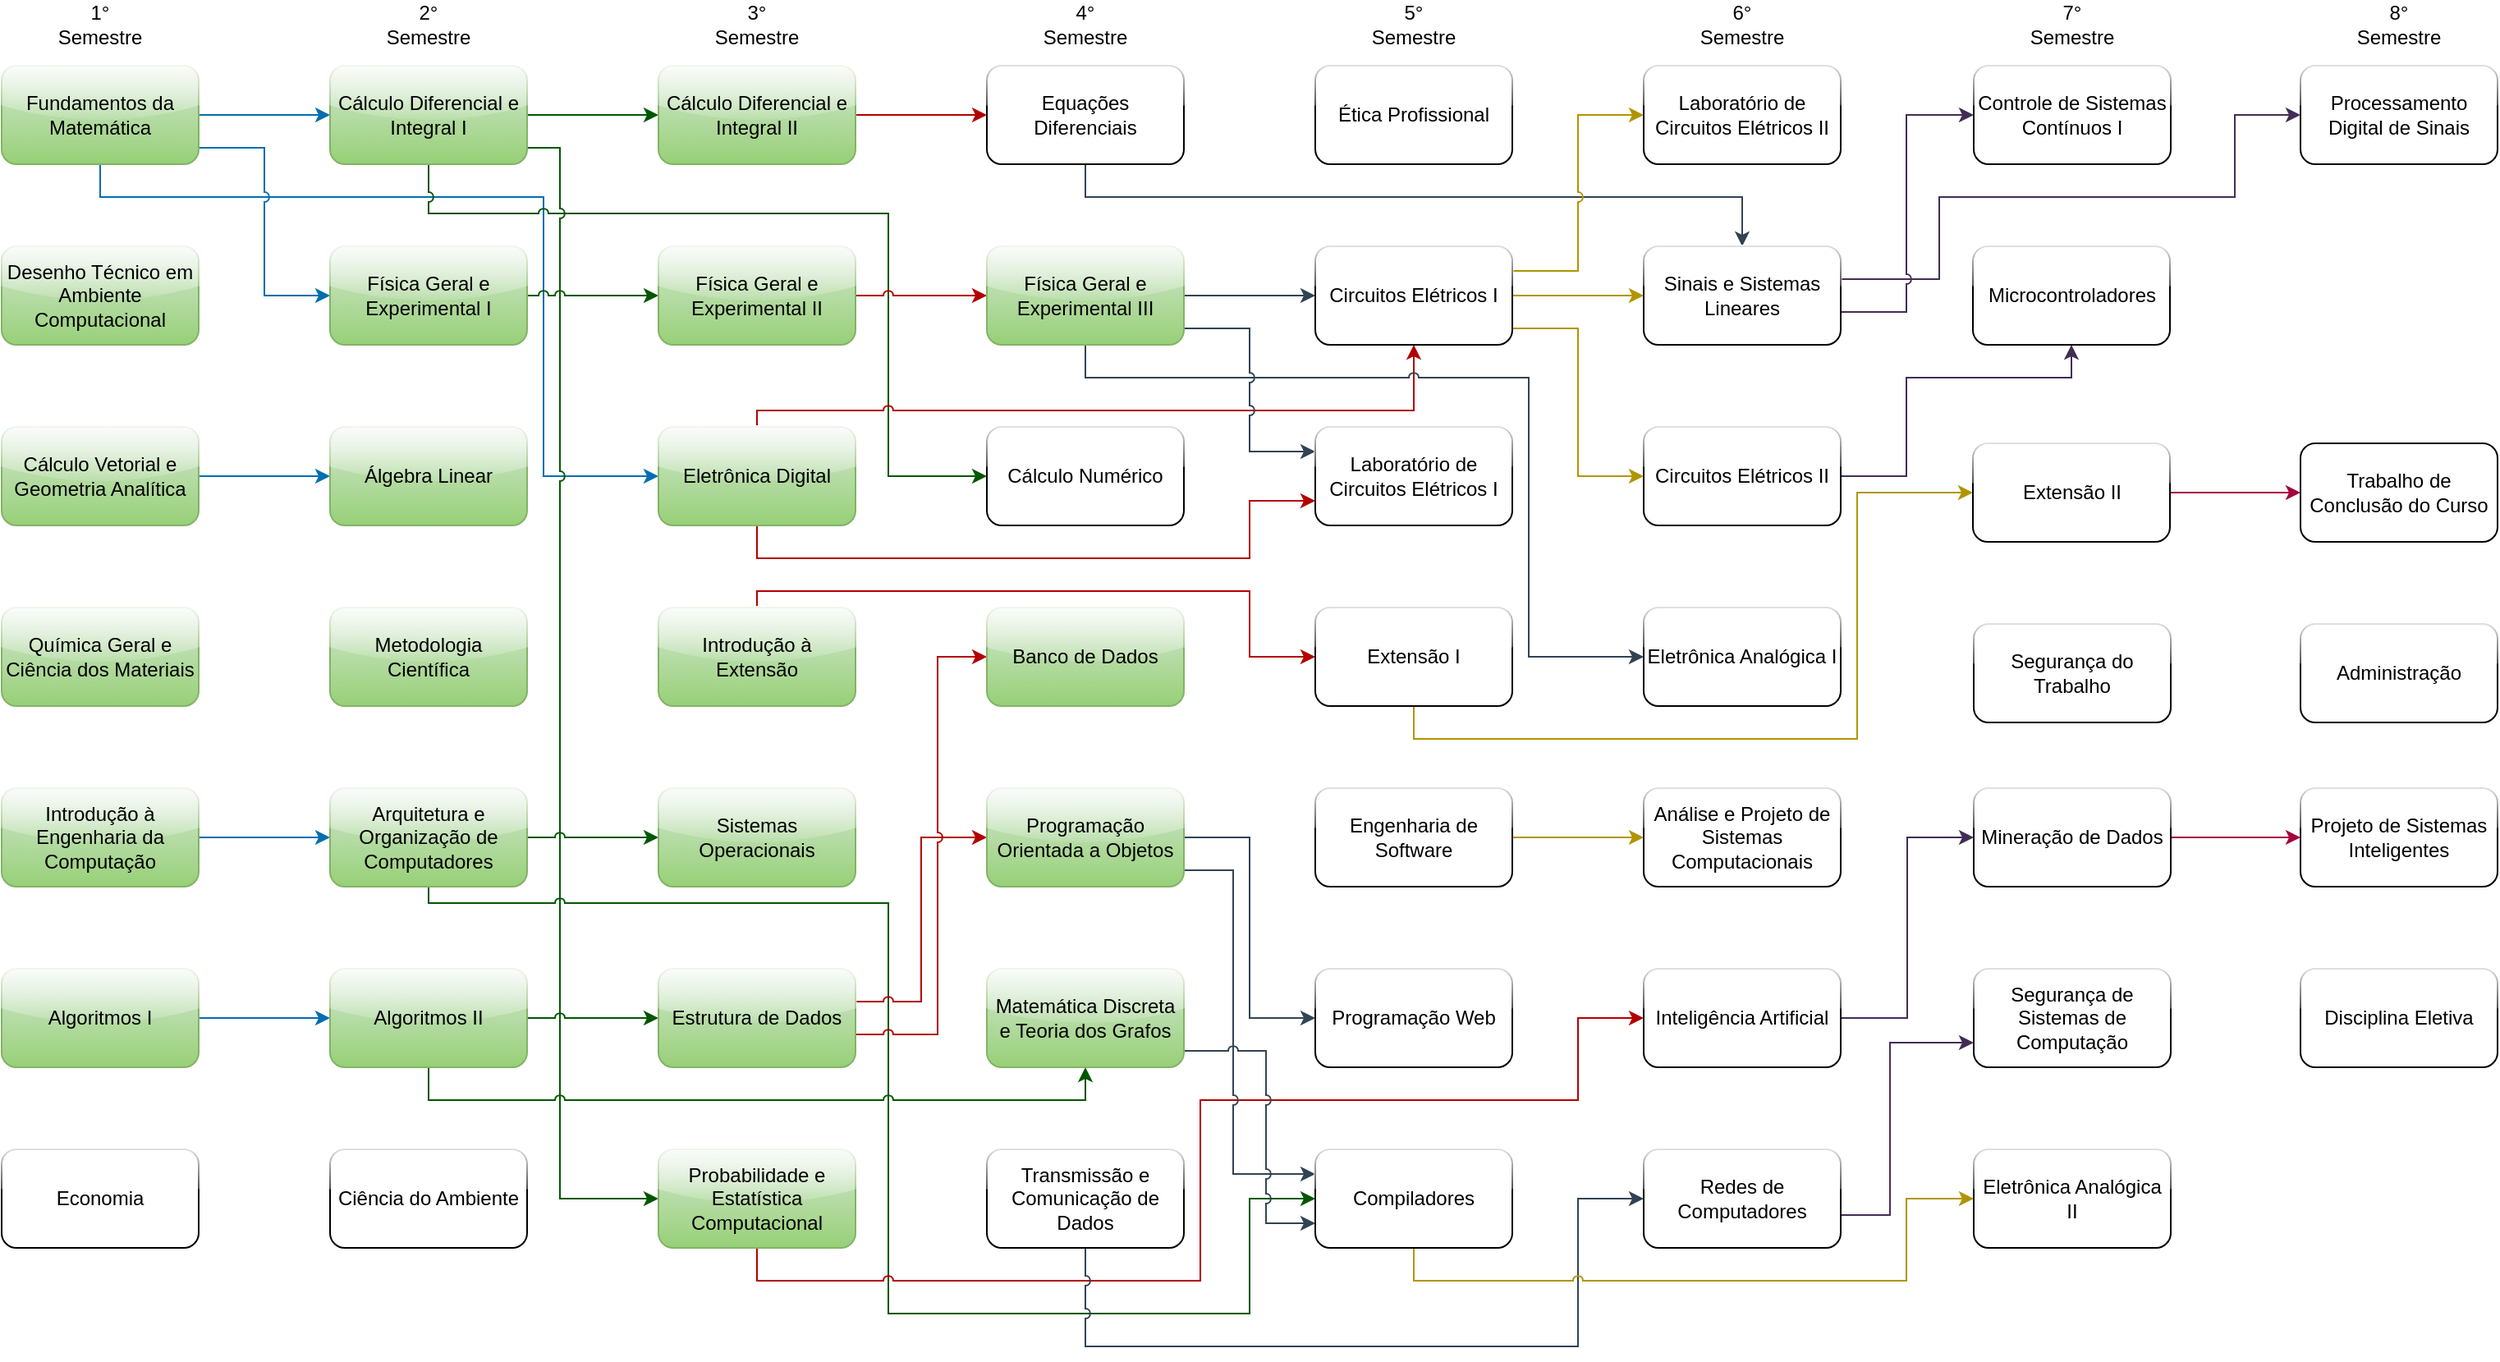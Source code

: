 <mxfile version="28.0.7">
  <diagram name="Página-1" id="1_IcvphOG9MH5CT4vIaf">
    <mxGraphModel dx="701" dy="601" grid="1" gridSize="10" guides="1" tooltips="1" connect="1" arrows="1" fold="1" page="1" pageScale="1" pageWidth="827" pageHeight="1169" math="0" shadow="0">
      <root>
        <mxCell id="0" />
        <mxCell id="1" parent="0" />
        <mxCell id="4kvXDWAPBxVA_NMJ1HBV-61" style="edgeStyle=orthogonalEdgeStyle;rounded=0;orthogonalLoop=1;jettySize=auto;html=1;entryX=0;entryY=0.5;entryDx=0;entryDy=0;fillColor=#1ba1e2;strokeColor=#006EAF;" parent="1" source="4kvXDWAPBxVA_NMJ1HBV-2" target="4kvXDWAPBxVA_NMJ1HBV-9" edge="1">
          <mxGeometry relative="1" as="geometry" />
        </mxCell>
        <mxCell id="4kvXDWAPBxVA_NMJ1HBV-62" style="edgeStyle=orthogonalEdgeStyle;rounded=0;orthogonalLoop=1;jettySize=auto;html=1;entryX=0;entryY=0.5;entryDx=0;entryDy=0;jumpStyle=arc;fillColor=#1ba1e2;strokeColor=#006EAF;" parent="1" source="4kvXDWAPBxVA_NMJ1HBV-2" target="4kvXDWAPBxVA_NMJ1HBV-17" edge="1">
          <mxGeometry relative="1" as="geometry">
            <Array as="points">
              <mxPoint x="100" y="370" />
              <mxPoint x="370" y="370" />
              <mxPoint x="370" y="540" />
            </Array>
          </mxGeometry>
        </mxCell>
        <mxCell id="4kvXDWAPBxVA_NMJ1HBV-63" style="edgeStyle=orthogonalEdgeStyle;rounded=0;orthogonalLoop=1;jettySize=auto;html=1;entryX=0;entryY=0.5;entryDx=0;entryDy=0;jumpStyle=arc;fillColor=#1ba1e2;strokeColor=#006EAF;" parent="1" source="4kvXDWAPBxVA_NMJ1HBV-2" target="4kvXDWAPBxVA_NMJ1HBV-10" edge="1">
          <mxGeometry relative="1" as="geometry">
            <Array as="points">
              <mxPoint x="200" y="340" />
              <mxPoint x="200" y="430" />
            </Array>
          </mxGeometry>
        </mxCell>
        <mxCell id="4kvXDWAPBxVA_NMJ1HBV-64" style="edgeStyle=orthogonalEdgeStyle;rounded=0;orthogonalLoop=1;jettySize=auto;html=1;entryX=0;entryY=0.5;entryDx=0;entryDy=0;fillColor=#1ba1e2;strokeColor=#006EAF;" parent="1" source="4kvXDWAPBxVA_NMJ1HBV-4" target="4kvXDWAPBxVA_NMJ1HBV-11" edge="1">
          <mxGeometry relative="1" as="geometry" />
        </mxCell>
        <mxCell id="4kvXDWAPBxVA_NMJ1HBV-65" style="edgeStyle=orthogonalEdgeStyle;rounded=0;orthogonalLoop=1;jettySize=auto;html=1;entryX=0;entryY=0.5;entryDx=0;entryDy=0;fillColor=#1ba1e2;strokeColor=#006EAF;" parent="1" source="4kvXDWAPBxVA_NMJ1HBV-6" target="4kvXDWAPBxVA_NMJ1HBV-13" edge="1">
          <mxGeometry relative="1" as="geometry" />
        </mxCell>
        <mxCell id="4kvXDWAPBxVA_NMJ1HBV-66" style="edgeStyle=orthogonalEdgeStyle;rounded=0;orthogonalLoop=1;jettySize=auto;html=1;entryX=0;entryY=0.5;entryDx=0;entryDy=0;fillColor=#1ba1e2;strokeColor=#006EAF;" parent="1" source="4kvXDWAPBxVA_NMJ1HBV-7" target="4kvXDWAPBxVA_NMJ1HBV-14" edge="1">
          <mxGeometry relative="1" as="geometry" />
        </mxCell>
        <mxCell id="4kvXDWAPBxVA_NMJ1HBV-67" style="edgeStyle=orthogonalEdgeStyle;rounded=0;orthogonalLoop=1;jettySize=auto;html=1;entryX=0;entryY=0.5;entryDx=0;entryDy=0;fillColor=#008a00;strokeColor=#005700;" parent="1" source="4kvXDWAPBxVA_NMJ1HBV-9" target="4kvXDWAPBxVA_NMJ1HBV-22" edge="1">
          <mxGeometry relative="1" as="geometry" />
        </mxCell>
        <mxCell id="4kvXDWAPBxVA_NMJ1HBV-68" style="edgeStyle=orthogonalEdgeStyle;rounded=0;orthogonalLoop=1;jettySize=auto;html=1;entryX=0;entryY=0.5;entryDx=0;entryDy=0;fillColor=#008a00;strokeColor=#005700;jumpStyle=arc;" parent="1" source="4kvXDWAPBxVA_NMJ1HBV-9" target="4kvXDWAPBxVA_NMJ1HBV-25" edge="1">
          <mxGeometry relative="1" as="geometry">
            <Array as="points">
              <mxPoint x="300" y="380" />
              <mxPoint x="580" y="380" />
              <mxPoint x="580" y="540" />
            </Array>
          </mxGeometry>
        </mxCell>
        <mxCell id="4kvXDWAPBxVA_NMJ1HBV-69" style="edgeStyle=orthogonalEdgeStyle;rounded=0;orthogonalLoop=1;jettySize=auto;html=1;entryX=0;entryY=0.5;entryDx=0;entryDy=0;fillColor=#008a00;strokeColor=#005700;jumpStyle=arc;" parent="1" source="4kvXDWAPBxVA_NMJ1HBV-9" target="4kvXDWAPBxVA_NMJ1HBV-21" edge="1">
          <mxGeometry relative="1" as="geometry">
            <Array as="points">
              <mxPoint x="380" y="340" />
              <mxPoint x="380" y="980" />
            </Array>
          </mxGeometry>
        </mxCell>
        <mxCell id="4kvXDWAPBxVA_NMJ1HBV-9" value="&lt;div&gt;Cálculo Diferencial e Integral I&lt;/div&gt;" style="rounded=1;whiteSpace=wrap;html=1;glass=1;fillColor=#d5e8d4;strokeColor=#82b366;gradientColor=#97d077;" parent="1" vertex="1">
          <mxGeometry x="240" y="290" width="120" height="60" as="geometry" />
        </mxCell>
        <mxCell id="4kvXDWAPBxVA_NMJ1HBV-70" style="edgeStyle=orthogonalEdgeStyle;rounded=0;orthogonalLoop=1;jettySize=auto;html=1;entryX=0;entryY=0.5;entryDx=0;entryDy=0;fillColor=#008a00;strokeColor=#005700;jumpStyle=arc;" parent="1" source="4kvXDWAPBxVA_NMJ1HBV-10" target="4kvXDWAPBxVA_NMJ1HBV-16" edge="1">
          <mxGeometry relative="1" as="geometry" />
        </mxCell>
        <mxCell id="4kvXDWAPBxVA_NMJ1HBV-10" value="&lt;div&gt;Física Geral e Experimental I&lt;/div&gt;" style="rounded=1;whiteSpace=wrap;html=1;glass=1;fillColor=#d5e8d4;strokeColor=#82b366;gradientColor=#97d077;" parent="1" vertex="1">
          <mxGeometry x="240" y="400" width="120" height="60" as="geometry" />
        </mxCell>
        <mxCell id="4kvXDWAPBxVA_NMJ1HBV-11" value="Álgebra Linear" style="rounded=1;whiteSpace=wrap;html=1;glass=1;fillColor=#d5e8d4;strokeColor=#82b366;gradientColor=#97d077;" parent="1" vertex="1">
          <mxGeometry x="240" y="510" width="120" height="60" as="geometry" />
        </mxCell>
        <mxCell id="4kvXDWAPBxVA_NMJ1HBV-12" value="Metodologia Científica" style="rounded=1;whiteSpace=wrap;html=1;glass=1;fillColor=#d5e8d4;strokeColor=#82b366;gradientColor=#97d077;" parent="1" vertex="1">
          <mxGeometry x="240" y="620" width="120" height="60" as="geometry" />
        </mxCell>
        <mxCell id="4kvXDWAPBxVA_NMJ1HBV-71" style="edgeStyle=orthogonalEdgeStyle;rounded=0;orthogonalLoop=1;jettySize=auto;html=1;entryX=0;entryY=0.5;entryDx=0;entryDy=0;fillColor=#008a00;strokeColor=#005700;jumpStyle=arc;" parent="1" source="4kvXDWAPBxVA_NMJ1HBV-13" target="4kvXDWAPBxVA_NMJ1HBV-19" edge="1">
          <mxGeometry relative="1" as="geometry" />
        </mxCell>
        <mxCell id="4kvXDWAPBxVA_NMJ1HBV-72" style="edgeStyle=orthogonalEdgeStyle;rounded=0;orthogonalLoop=1;jettySize=auto;html=1;entryX=0;entryY=0.5;entryDx=0;entryDy=0;fillColor=#008a00;strokeColor=#005700;jumpStyle=arc;" parent="1" target="4kvXDWAPBxVA_NMJ1HBV-36" edge="1">
          <mxGeometry relative="1" as="geometry">
            <Array as="points">
              <mxPoint x="300" y="800" />
              <mxPoint x="580" y="800" />
              <mxPoint x="580" y="1050" />
              <mxPoint x="800" y="1050" />
              <mxPoint x="800" y="980" />
            </Array>
            <mxPoint x="300.0" y="780" as="sourcePoint" />
            <mxPoint x="840" y="970" as="targetPoint" />
          </mxGeometry>
        </mxCell>
        <mxCell id="4kvXDWAPBxVA_NMJ1HBV-13" value="Arquitetura e Organização de Computadores" style="rounded=1;whiteSpace=wrap;html=1;glass=1;fillColor=#d5e8d4;strokeColor=#82b366;gradientColor=#97d077;" parent="1" vertex="1">
          <mxGeometry x="240" y="730" width="120" height="60" as="geometry" />
        </mxCell>
        <mxCell id="4kvXDWAPBxVA_NMJ1HBV-73" style="edgeStyle=orthogonalEdgeStyle;rounded=0;orthogonalLoop=1;jettySize=auto;html=1;fillColor=#008a00;strokeColor=#005700;jumpStyle=arc;" parent="1" source="4kvXDWAPBxVA_NMJ1HBV-14" target="4kvXDWAPBxVA_NMJ1HBV-20" edge="1">
          <mxGeometry relative="1" as="geometry" />
        </mxCell>
        <mxCell id="XGP6w65IYmNDbE1TMmtb-1" style="edgeStyle=orthogonalEdgeStyle;rounded=0;orthogonalLoop=1;jettySize=auto;html=1;entryX=0.5;entryY=1;entryDx=0;entryDy=0;fillColor=#008a00;strokeColor=#005700;jumpStyle=arc;" edge="1" parent="1" source="4kvXDWAPBxVA_NMJ1HBV-14" target="4kvXDWAPBxVA_NMJ1HBV-28">
          <mxGeometry relative="1" as="geometry">
            <Array as="points">
              <mxPoint x="300" y="920" />
              <mxPoint x="700" y="920" />
            </Array>
          </mxGeometry>
        </mxCell>
        <mxCell id="4kvXDWAPBxVA_NMJ1HBV-14" value="&lt;div&gt;Algoritmos II&lt;/div&gt;" style="rounded=1;whiteSpace=wrap;html=1;glass=1;fillColor=#d5e8d4;strokeColor=#82b366;gradientColor=#97d077;" parent="1" vertex="1">
          <mxGeometry x="240" y="840" width="120" height="60" as="geometry" />
        </mxCell>
        <mxCell id="4kvXDWAPBxVA_NMJ1HBV-15" value="Ciência do Ambiente" style="rounded=1;whiteSpace=wrap;html=1;glass=1;" parent="1" vertex="1">
          <mxGeometry x="240" y="950" width="120" height="60" as="geometry" />
        </mxCell>
        <mxCell id="4kvXDWAPBxVA_NMJ1HBV-75" style="edgeStyle=orthogonalEdgeStyle;rounded=0;orthogonalLoop=1;jettySize=auto;html=1;entryX=0;entryY=0.5;entryDx=0;entryDy=0;fillColor=#e51400;strokeColor=#B20000;jumpStyle=arc;" parent="1" source="4kvXDWAPBxVA_NMJ1HBV-16" target="4kvXDWAPBxVA_NMJ1HBV-24" edge="1">
          <mxGeometry relative="1" as="geometry" />
        </mxCell>
        <mxCell id="4kvXDWAPBxVA_NMJ1HBV-16" value="&lt;div&gt;Física Geral e Experimental II&lt;/div&gt;" style="rounded=1;whiteSpace=wrap;html=1;glass=1;fillColor=#d5e8d4;strokeColor=#82b366;gradientColor=#97d077;" parent="1" vertex="1">
          <mxGeometry x="440" y="400" width="120" height="60" as="geometry" />
        </mxCell>
        <mxCell id="4kvXDWAPBxVA_NMJ1HBV-76" style="edgeStyle=orthogonalEdgeStyle;rounded=0;orthogonalLoop=1;jettySize=auto;html=1;entryX=0.5;entryY=1;entryDx=0;entryDy=0;fillColor=#e51400;strokeColor=#B20000;jumpStyle=arc;" parent="1" source="4kvXDWAPBxVA_NMJ1HBV-17" target="4kvXDWAPBxVA_NMJ1HBV-31" edge="1">
          <mxGeometry relative="1" as="geometry">
            <Array as="points">
              <mxPoint x="500" y="500" />
              <mxPoint x="900" y="500" />
            </Array>
          </mxGeometry>
        </mxCell>
        <mxCell id="4kvXDWAPBxVA_NMJ1HBV-77" style="edgeStyle=orthogonalEdgeStyle;rounded=0;orthogonalLoop=1;jettySize=auto;html=1;entryX=0;entryY=0.75;entryDx=0;entryDy=0;fillColor=#e51400;strokeColor=#B20000;jumpStyle=arc;" parent="1" source="4kvXDWAPBxVA_NMJ1HBV-17" target="4kvXDWAPBxVA_NMJ1HBV-32" edge="1">
          <mxGeometry relative="1" as="geometry">
            <Array as="points">
              <mxPoint x="500" y="590" />
              <mxPoint x="800" y="590" />
              <mxPoint x="800" y="555" />
            </Array>
          </mxGeometry>
        </mxCell>
        <mxCell id="4kvXDWAPBxVA_NMJ1HBV-17" value="Eletrônica Digital" style="rounded=1;whiteSpace=wrap;html=1;glass=1;fillColor=#d5e8d4;strokeColor=#82b366;gradientColor=#97d077;" parent="1" vertex="1">
          <mxGeometry x="440" y="510" width="120" height="60" as="geometry" />
        </mxCell>
        <mxCell id="4kvXDWAPBxVA_NMJ1HBV-78" style="edgeStyle=orthogonalEdgeStyle;rounded=0;orthogonalLoop=1;jettySize=auto;html=1;entryX=0;entryY=0.5;entryDx=0;entryDy=0;fillColor=#e51400;strokeColor=#B20000;jumpStyle=arc;" parent="1" source="4kvXDWAPBxVA_NMJ1HBV-18" target="4kvXDWAPBxVA_NMJ1HBV-33" edge="1">
          <mxGeometry relative="1" as="geometry">
            <Array as="points">
              <mxPoint x="500" y="610" />
              <mxPoint x="800" y="610" />
              <mxPoint x="800" y="650" />
            </Array>
          </mxGeometry>
        </mxCell>
        <mxCell id="4kvXDWAPBxVA_NMJ1HBV-18" value="Introdução à Extensão" style="rounded=1;whiteSpace=wrap;html=1;glass=1;fillColor=#d5e8d4;strokeColor=#82b366;gradientColor=#97d077;" parent="1" vertex="1">
          <mxGeometry x="440" y="620" width="120" height="60" as="geometry" />
        </mxCell>
        <mxCell id="4kvXDWAPBxVA_NMJ1HBV-19" value="Sistemas Operacionais" style="rounded=1;whiteSpace=wrap;html=1;glass=1;fillColor=#d5e8d4;strokeColor=#82b366;gradientColor=#97d077;" parent="1" vertex="1">
          <mxGeometry x="440" y="730" width="120" height="60" as="geometry" />
        </mxCell>
        <mxCell id="4kvXDWAPBxVA_NMJ1HBV-79" style="edgeStyle=orthogonalEdgeStyle;rounded=0;orthogonalLoop=1;jettySize=auto;html=1;entryX=0;entryY=0.5;entryDx=0;entryDy=0;fillColor=#e51400;strokeColor=#B20000;jumpStyle=arc;" parent="1" source="4kvXDWAPBxVA_NMJ1HBV-20" target="4kvXDWAPBxVA_NMJ1HBV-27" edge="1">
          <mxGeometry relative="1" as="geometry">
            <Array as="points">
              <mxPoint x="600" y="860" />
              <mxPoint x="600" y="760" />
            </Array>
          </mxGeometry>
        </mxCell>
        <mxCell id="4kvXDWAPBxVA_NMJ1HBV-80" style="edgeStyle=orthogonalEdgeStyle;rounded=0;orthogonalLoop=1;jettySize=auto;html=1;entryX=0;entryY=0.5;entryDx=0;entryDy=0;jumpStyle=arc;fillColor=#e51400;strokeColor=#B20000;" parent="1" source="4kvXDWAPBxVA_NMJ1HBV-20" target="4kvXDWAPBxVA_NMJ1HBV-26" edge="1">
          <mxGeometry relative="1" as="geometry">
            <Array as="points">
              <mxPoint x="610" y="880" />
              <mxPoint x="610" y="650" />
            </Array>
          </mxGeometry>
        </mxCell>
        <mxCell id="4kvXDWAPBxVA_NMJ1HBV-20" value="Estrutura de Dados" style="rounded=1;whiteSpace=wrap;html=1;glass=1;fillColor=#d5e8d4;strokeColor=#82b366;gradientColor=#97d077;" parent="1" vertex="1">
          <mxGeometry x="440" y="840" width="120" height="60" as="geometry" />
        </mxCell>
        <mxCell id="4kvXDWAPBxVA_NMJ1HBV-81" style="edgeStyle=orthogonalEdgeStyle;rounded=0;orthogonalLoop=1;jettySize=auto;html=1;entryX=0;entryY=0.5;entryDx=0;entryDy=0;jumpStyle=arc;fillColor=#e51400;strokeColor=#B20000;" parent="1" source="4kvXDWAPBxVA_NMJ1HBV-21" target="4kvXDWAPBxVA_NMJ1HBV-42" edge="1">
          <mxGeometry relative="1" as="geometry">
            <Array as="points">
              <mxPoint x="500" y="1030" />
              <mxPoint x="770" y="1030" />
              <mxPoint x="770" y="920" />
              <mxPoint x="1000" y="920" />
              <mxPoint x="1000" y="870" />
            </Array>
          </mxGeometry>
        </mxCell>
        <mxCell id="4kvXDWAPBxVA_NMJ1HBV-21" value="Probabilidade e Estatística Computacional" style="rounded=1;whiteSpace=wrap;html=1;glass=1;fillColor=#d5e8d4;strokeColor=#82b366;gradientColor=#97d077;" parent="1" vertex="1">
          <mxGeometry x="440" y="950" width="120" height="60" as="geometry" />
        </mxCell>
        <mxCell id="4kvXDWAPBxVA_NMJ1HBV-74" style="edgeStyle=orthogonalEdgeStyle;rounded=0;orthogonalLoop=1;jettySize=auto;html=1;entryX=0;entryY=0.5;entryDx=0;entryDy=0;fillColor=#e51400;strokeColor=#B20000;" parent="1" source="4kvXDWAPBxVA_NMJ1HBV-22" target="4kvXDWAPBxVA_NMJ1HBV-23" edge="1">
          <mxGeometry relative="1" as="geometry" />
        </mxCell>
        <mxCell id="4kvXDWAPBxVA_NMJ1HBV-22" value="&lt;div&gt;Cálculo Diferencial e Integral II&lt;/div&gt;" style="rounded=1;whiteSpace=wrap;html=1;glass=1;fillColor=#d5e8d4;strokeColor=#82b366;gradientColor=#97d077;" parent="1" vertex="1">
          <mxGeometry x="440" y="290" width="120" height="60" as="geometry" />
        </mxCell>
        <mxCell id="4kvXDWAPBxVA_NMJ1HBV-92" style="edgeStyle=orthogonalEdgeStyle;rounded=0;orthogonalLoop=1;jettySize=auto;html=1;entryX=0.5;entryY=0;entryDx=0;entryDy=0;fillColor=#647687;strokeColor=#314354;jumpStyle=arc;" parent="1" source="4kvXDWAPBxVA_NMJ1HBV-23" target="4kvXDWAPBxVA_NMJ1HBV-38" edge="1">
          <mxGeometry relative="1" as="geometry">
            <Array as="points">
              <mxPoint x="700" y="370" />
              <mxPoint x="1100" y="370" />
            </Array>
          </mxGeometry>
        </mxCell>
        <mxCell id="4kvXDWAPBxVA_NMJ1HBV-23" value="Equações Diferenciais" style="rounded=1;whiteSpace=wrap;html=1;glass=1;" parent="1" vertex="1">
          <mxGeometry x="640" y="290" width="120" height="60" as="geometry" />
        </mxCell>
        <mxCell id="4kvXDWAPBxVA_NMJ1HBV-83" style="edgeStyle=orthogonalEdgeStyle;rounded=0;orthogonalLoop=1;jettySize=auto;html=1;entryX=0;entryY=0.5;entryDx=0;entryDy=0;fillColor=#647687;strokeColor=#314354;jumpStyle=arc;" parent="1" source="4kvXDWAPBxVA_NMJ1HBV-24" target="4kvXDWAPBxVA_NMJ1HBV-31" edge="1">
          <mxGeometry relative="1" as="geometry" />
        </mxCell>
        <mxCell id="4kvXDWAPBxVA_NMJ1HBV-84" style="edgeStyle=orthogonalEdgeStyle;rounded=0;orthogonalLoop=1;jettySize=auto;html=1;entryX=0;entryY=0.5;entryDx=0;entryDy=0;jumpStyle=arc;fillColor=#647687;strokeColor=#314354;" parent="1" source="4kvXDWAPBxVA_NMJ1HBV-24" target="4kvXDWAPBxVA_NMJ1HBV-40" edge="1">
          <mxGeometry relative="1" as="geometry">
            <Array as="points">
              <mxPoint x="700" y="480" />
              <mxPoint x="970" y="480" />
              <mxPoint x="970" y="650" />
            </Array>
          </mxGeometry>
        </mxCell>
        <mxCell id="4kvXDWAPBxVA_NMJ1HBV-85" style="edgeStyle=orthogonalEdgeStyle;rounded=0;orthogonalLoop=1;jettySize=auto;html=1;entryX=0;entryY=0.25;entryDx=0;entryDy=0;jumpStyle=arc;fillColor=#647687;strokeColor=#314354;" parent="1" source="4kvXDWAPBxVA_NMJ1HBV-24" target="4kvXDWAPBxVA_NMJ1HBV-32" edge="1">
          <mxGeometry relative="1" as="geometry">
            <Array as="points">
              <mxPoint x="800" y="450" />
              <mxPoint x="800" y="525" />
            </Array>
          </mxGeometry>
        </mxCell>
        <mxCell id="4kvXDWAPBxVA_NMJ1HBV-24" value="&lt;div&gt;Física Geral e Experimental III&lt;/div&gt;" style="rounded=1;whiteSpace=wrap;html=1;glass=1;fillColor=#d5e8d4;strokeColor=#82b366;gradientColor=#97d077;" parent="1" vertex="1">
          <mxGeometry x="640" y="400" width="120" height="60" as="geometry" />
        </mxCell>
        <mxCell id="4kvXDWAPBxVA_NMJ1HBV-25" value="Cálculo Numérico" style="rounded=1;whiteSpace=wrap;html=1;glass=1;" parent="1" vertex="1">
          <mxGeometry x="640" y="510" width="120" height="60" as="geometry" />
        </mxCell>
        <mxCell id="4kvXDWAPBxVA_NMJ1HBV-26" value="Banco de Dados" style="rounded=1;whiteSpace=wrap;html=1;glass=1;fillColor=#d5e8d4;strokeColor=#82b366;gradientColor=#97d077;" parent="1" vertex="1">
          <mxGeometry x="640" y="620" width="120" height="60" as="geometry" />
        </mxCell>
        <mxCell id="4kvXDWAPBxVA_NMJ1HBV-86" style="edgeStyle=orthogonalEdgeStyle;rounded=0;orthogonalLoop=1;jettySize=auto;html=1;entryX=0;entryY=0.5;entryDx=0;entryDy=0;fillColor=#647687;strokeColor=#314354;jumpStyle=arc;" parent="1" source="4kvXDWAPBxVA_NMJ1HBV-27" target="4kvXDWAPBxVA_NMJ1HBV-35" edge="1">
          <mxGeometry relative="1" as="geometry" />
        </mxCell>
        <mxCell id="4kvXDWAPBxVA_NMJ1HBV-87" style="edgeStyle=orthogonalEdgeStyle;rounded=0;orthogonalLoop=1;jettySize=auto;html=1;entryX=0;entryY=0.25;entryDx=0;entryDy=0;jumpStyle=arc;fillColor=#647687;strokeColor=#314354;" parent="1" source="4kvXDWAPBxVA_NMJ1HBV-27" target="4kvXDWAPBxVA_NMJ1HBV-36" edge="1">
          <mxGeometry relative="1" as="geometry">
            <Array as="points">
              <mxPoint x="790" y="780" />
              <mxPoint x="790" y="965" />
            </Array>
          </mxGeometry>
        </mxCell>
        <mxCell id="4kvXDWAPBxVA_NMJ1HBV-27" value="Programação Orientada a Objetos" style="rounded=1;whiteSpace=wrap;html=1;glass=1;fillColor=#d5e8d4;strokeColor=#82b366;gradientColor=#97d077;" parent="1" vertex="1">
          <mxGeometry x="640" y="730" width="120" height="60" as="geometry" />
        </mxCell>
        <mxCell id="4kvXDWAPBxVA_NMJ1HBV-88" style="edgeStyle=orthogonalEdgeStyle;rounded=0;orthogonalLoop=1;jettySize=auto;html=1;entryX=0;entryY=0.75;entryDx=0;entryDy=0;jumpStyle=arc;fillColor=#647687;strokeColor=#314354;" parent="1" source="4kvXDWAPBxVA_NMJ1HBV-28" target="4kvXDWAPBxVA_NMJ1HBV-36" edge="1">
          <mxGeometry relative="1" as="geometry">
            <Array as="points">
              <mxPoint x="810" y="890" />
              <mxPoint x="810" y="995" />
            </Array>
          </mxGeometry>
        </mxCell>
        <mxCell id="4kvXDWAPBxVA_NMJ1HBV-28" value="Matemática Discreta e Teoria dos Grafos" style="rounded=1;whiteSpace=wrap;html=1;glass=1;fillColor=#d5e8d4;strokeColor=#82b366;gradientColor=#97d077;" parent="1" vertex="1">
          <mxGeometry x="640" y="840" width="120" height="60" as="geometry" />
        </mxCell>
        <mxCell id="XGP6w65IYmNDbE1TMmtb-2" style="edgeStyle=orthogonalEdgeStyle;rounded=0;orthogonalLoop=1;jettySize=auto;html=1;entryX=0;entryY=0.5;entryDx=0;entryDy=0;jumpStyle=arc;fillColor=#647687;strokeColor=#314354;" edge="1" parent="1" source="4kvXDWAPBxVA_NMJ1HBV-29" target="4kvXDWAPBxVA_NMJ1HBV-43">
          <mxGeometry relative="1" as="geometry">
            <Array as="points">
              <mxPoint x="700" y="1070" />
              <mxPoint x="1000" y="1070" />
              <mxPoint x="1000" y="980" />
            </Array>
          </mxGeometry>
        </mxCell>
        <mxCell id="4kvXDWAPBxVA_NMJ1HBV-29" value="Transmissão e Comunicação de Dados" style="rounded=1;whiteSpace=wrap;html=1;glass=1;" parent="1" vertex="1">
          <mxGeometry x="640" y="950" width="120" height="60" as="geometry" />
        </mxCell>
        <mxCell id="4kvXDWAPBxVA_NMJ1HBV-30" value="Ética Profissional" style="rounded=1;whiteSpace=wrap;html=1;glass=1;" parent="1" vertex="1">
          <mxGeometry x="840" y="290" width="120" height="60" as="geometry" />
        </mxCell>
        <mxCell id="4kvXDWAPBxVA_NMJ1HBV-89" style="edgeStyle=orthogonalEdgeStyle;rounded=0;orthogonalLoop=1;jettySize=auto;html=1;fillColor=#e3c800;strokeColor=#B09500;jumpStyle=arc;entryX=0;entryY=0.5;entryDx=0;entryDy=0;" parent="1" source="4kvXDWAPBxVA_NMJ1HBV-31" target="4kvXDWAPBxVA_NMJ1HBV-38" edge="1">
          <mxGeometry relative="1" as="geometry">
            <Array as="points">
              <mxPoint x="1030" y="430" />
              <mxPoint x="1030" y="430" />
            </Array>
            <mxPoint x="1030" y="370" as="targetPoint" />
          </mxGeometry>
        </mxCell>
        <mxCell id="4kvXDWAPBxVA_NMJ1HBV-93" style="edgeStyle=orthogonalEdgeStyle;rounded=0;orthogonalLoop=1;jettySize=auto;html=1;entryX=0;entryY=0.5;entryDx=0;entryDy=0;fillColor=#e3c800;strokeColor=#B09500;jumpStyle=arc;exitX=1;exitY=0.25;exitDx=0;exitDy=0;" parent="1" source="4kvXDWAPBxVA_NMJ1HBV-31" target="4kvXDWAPBxVA_NMJ1HBV-37" edge="1">
          <mxGeometry relative="1" as="geometry">
            <Array as="points">
              <mxPoint x="1000" y="415" />
              <mxPoint x="1000" y="320" />
            </Array>
          </mxGeometry>
        </mxCell>
        <mxCell id="4kvXDWAPBxVA_NMJ1HBV-94" style="edgeStyle=orthogonalEdgeStyle;rounded=0;orthogonalLoop=1;jettySize=auto;html=1;entryX=0;entryY=0.5;entryDx=0;entryDy=0;fillColor=#e3c800;strokeColor=#B09500;jumpStyle=arc;" parent="1" source="4kvXDWAPBxVA_NMJ1HBV-31" target="4kvXDWAPBxVA_NMJ1HBV-39" edge="1">
          <mxGeometry relative="1" as="geometry">
            <Array as="points">
              <mxPoint x="1000" y="450" />
              <mxPoint x="1000" y="540" />
            </Array>
          </mxGeometry>
        </mxCell>
        <mxCell id="4kvXDWAPBxVA_NMJ1HBV-31" value="Circuitos Elétricos I" style="rounded=1;whiteSpace=wrap;html=1;glass=1;" parent="1" vertex="1">
          <mxGeometry x="840" y="400" width="120" height="60" as="geometry" />
        </mxCell>
        <mxCell id="4kvXDWAPBxVA_NMJ1HBV-32" value="Laboratório de Circuitos Elétricos I" style="rounded=1;whiteSpace=wrap;html=1;glass=1;" parent="1" vertex="1">
          <mxGeometry x="840" y="510" width="120" height="60" as="geometry" />
        </mxCell>
        <mxCell id="4kvXDWAPBxVA_NMJ1HBV-95" style="edgeStyle=orthogonalEdgeStyle;rounded=0;orthogonalLoop=1;jettySize=auto;html=1;entryX=0;entryY=0.5;entryDx=0;entryDy=0;fillColor=#e3c800;strokeColor=#B09500;jumpStyle=arc;" parent="1" source="4kvXDWAPBxVA_NMJ1HBV-33" target="4kvXDWAPBxVA_NMJ1HBV-46" edge="1">
          <mxGeometry relative="1" as="geometry">
            <Array as="points">
              <mxPoint x="900" y="700" />
              <mxPoint x="1170" y="700" />
              <mxPoint x="1170" y="550" />
            </Array>
          </mxGeometry>
        </mxCell>
        <mxCell id="4kvXDWAPBxVA_NMJ1HBV-33" value="Extensão I" style="rounded=1;whiteSpace=wrap;html=1;glass=1;" parent="1" vertex="1">
          <mxGeometry x="840" y="620" width="120" height="60" as="geometry" />
        </mxCell>
        <mxCell id="4kvXDWAPBxVA_NMJ1HBV-105" style="edgeStyle=orthogonalEdgeStyle;rounded=0;orthogonalLoop=1;jettySize=auto;html=1;entryX=0;entryY=0.5;entryDx=0;entryDy=0;fillColor=#e3c800;strokeColor=#B09500;jumpStyle=arc;" parent="1" source="4kvXDWAPBxVA_NMJ1HBV-34" target="4kvXDWAPBxVA_NMJ1HBV-41" edge="1">
          <mxGeometry relative="1" as="geometry" />
        </mxCell>
        <mxCell id="4kvXDWAPBxVA_NMJ1HBV-34" value="Engenharia de Software" style="rounded=1;whiteSpace=wrap;html=1;glass=1;" parent="1" vertex="1">
          <mxGeometry x="840" y="730" width="120" height="60" as="geometry" />
        </mxCell>
        <mxCell id="4kvXDWAPBxVA_NMJ1HBV-35" value="Programação Web" style="rounded=1;whiteSpace=wrap;html=1;glass=1;" parent="1" vertex="1">
          <mxGeometry x="840" y="840" width="120" height="60" as="geometry" />
        </mxCell>
        <mxCell id="4kvXDWAPBxVA_NMJ1HBV-96" style="edgeStyle=orthogonalEdgeStyle;rounded=0;orthogonalLoop=1;jettySize=auto;html=1;entryX=0;entryY=0.5;entryDx=0;entryDy=0;fillColor=#e3c800;strokeColor=#B09500;jumpStyle=arc;" parent="1" source="4kvXDWAPBxVA_NMJ1HBV-36" target="4kvXDWAPBxVA_NMJ1HBV-50" edge="1">
          <mxGeometry relative="1" as="geometry">
            <Array as="points">
              <mxPoint x="900" y="1030" />
              <mxPoint x="1200" y="1030" />
              <mxPoint x="1200" y="980" />
            </Array>
          </mxGeometry>
        </mxCell>
        <mxCell id="4kvXDWAPBxVA_NMJ1HBV-36" value="Compiladores" style="rounded=1;whiteSpace=wrap;html=1;glass=1;" parent="1" vertex="1">
          <mxGeometry x="840" y="950" width="120" height="60" as="geometry" />
        </mxCell>
        <mxCell id="4kvXDWAPBxVA_NMJ1HBV-37" value="Laboratório de Circuitos Elétricos II" style="rounded=1;whiteSpace=wrap;html=1;glass=1;" parent="1" vertex="1">
          <mxGeometry x="1040" y="290" width="120" height="60" as="geometry" />
        </mxCell>
        <mxCell id="4kvXDWAPBxVA_NMJ1HBV-101" style="edgeStyle=orthogonalEdgeStyle;rounded=0;orthogonalLoop=1;jettySize=auto;html=1;entryX=0;entryY=0.5;entryDx=0;entryDy=0;jumpStyle=arc;fillColor=#76608a;strokeColor=#432D57;" parent="1" source="4kvXDWAPBxVA_NMJ1HBV-38" target="4kvXDWAPBxVA_NMJ1HBV-51" edge="1">
          <mxGeometry relative="1" as="geometry">
            <Array as="points">
              <mxPoint x="1220" y="420" />
              <mxPoint x="1220" y="370" />
              <mxPoint x="1400" y="370" />
              <mxPoint x="1400" y="320" />
            </Array>
          </mxGeometry>
        </mxCell>
        <mxCell id="4kvXDWAPBxVA_NMJ1HBV-104" style="edgeStyle=orthogonalEdgeStyle;rounded=0;orthogonalLoop=1;jettySize=auto;html=1;entryX=0;entryY=0.5;entryDx=0;entryDy=0;fillColor=#76608a;strokeColor=#432D57;jumpStyle=arc;" parent="1" source="4kvXDWAPBxVA_NMJ1HBV-38" target="4kvXDWAPBxVA_NMJ1HBV-44" edge="1">
          <mxGeometry relative="1" as="geometry">
            <Array as="points">
              <mxPoint x="1200" y="440" />
              <mxPoint x="1200" y="320" />
            </Array>
          </mxGeometry>
        </mxCell>
        <mxCell id="4kvXDWAPBxVA_NMJ1HBV-38" value="Sinais e Sistemas Lineares" style="rounded=1;whiteSpace=wrap;html=1;glass=1;" parent="1" vertex="1">
          <mxGeometry x="1040" y="400" width="120" height="60" as="geometry" />
        </mxCell>
        <mxCell id="4kvXDWAPBxVA_NMJ1HBV-100" style="edgeStyle=orthogonalEdgeStyle;rounded=0;orthogonalLoop=1;jettySize=auto;html=1;entryX=0.5;entryY=1;entryDx=0;entryDy=0;fillColor=#76608a;strokeColor=#432D57;jumpStyle=arc;" parent="1" source="4kvXDWAPBxVA_NMJ1HBV-39" target="4kvXDWAPBxVA_NMJ1HBV-45" edge="1">
          <mxGeometry relative="1" as="geometry">
            <Array as="points">
              <mxPoint x="1200" y="540" />
              <mxPoint x="1200" y="480" />
              <mxPoint x="1300" y="480" />
            </Array>
          </mxGeometry>
        </mxCell>
        <mxCell id="4kvXDWAPBxVA_NMJ1HBV-39" value="Circuitos Elétricos II" style="rounded=1;whiteSpace=wrap;html=1;glass=1;" parent="1" vertex="1">
          <mxGeometry x="1040" y="510" width="120" height="60" as="geometry" />
        </mxCell>
        <mxCell id="4kvXDWAPBxVA_NMJ1HBV-40" value="Eletrônica Analógica I" style="rounded=1;whiteSpace=wrap;html=1;glass=1;" parent="1" vertex="1">
          <mxGeometry x="1040" y="620" width="120" height="60" as="geometry" />
        </mxCell>
        <mxCell id="4kvXDWAPBxVA_NMJ1HBV-41" value="Análise e Projeto de Sistemas Computacionais" style="rounded=1;whiteSpace=wrap;html=1;glass=1;" parent="1" vertex="1">
          <mxGeometry x="1040" y="730" width="120" height="60" as="geometry" />
        </mxCell>
        <mxCell id="4kvXDWAPBxVA_NMJ1HBV-99" style="edgeStyle=orthogonalEdgeStyle;rounded=0;orthogonalLoop=1;jettySize=auto;html=1;entryX=0;entryY=0.5;entryDx=0;entryDy=0;fillColor=#76608a;strokeColor=#432D57;jumpStyle=arc;" parent="1" source="4kvXDWAPBxVA_NMJ1HBV-42" target="4kvXDWAPBxVA_NMJ1HBV-48" edge="1">
          <mxGeometry relative="1" as="geometry" />
        </mxCell>
        <mxCell id="4kvXDWAPBxVA_NMJ1HBV-42" value="Inteligência Artificial" style="rounded=1;whiteSpace=wrap;html=1;glass=1;" parent="1" vertex="1">
          <mxGeometry x="1040" y="840" width="120" height="60" as="geometry" />
        </mxCell>
        <mxCell id="4kvXDWAPBxVA_NMJ1HBV-97" style="edgeStyle=orthogonalEdgeStyle;rounded=0;orthogonalLoop=1;jettySize=auto;html=1;fillColor=#76608a;strokeColor=#432D57;jumpStyle=arc;entryX=0;entryY=0.75;entryDx=0;entryDy=0;" parent="1" source="4kvXDWAPBxVA_NMJ1HBV-43" target="4kvXDWAPBxVA_NMJ1HBV-49" edge="1">
          <mxGeometry relative="1" as="geometry">
            <mxPoint x="1240" y="900" as="targetPoint" />
            <Array as="points">
              <mxPoint x="1190" y="990" />
              <mxPoint x="1190" y="885" />
            </Array>
          </mxGeometry>
        </mxCell>
        <mxCell id="4kvXDWAPBxVA_NMJ1HBV-43" value="Redes de Computadores" style="rounded=1;whiteSpace=wrap;html=1;glass=1;" parent="1" vertex="1">
          <mxGeometry x="1040" y="950" width="120" height="60" as="geometry" />
        </mxCell>
        <mxCell id="4kvXDWAPBxVA_NMJ1HBV-44" value="Controle de Sistemas Contínuos I" style="rounded=1;whiteSpace=wrap;html=1;glass=1;" parent="1" vertex="1">
          <mxGeometry x="1241" y="290" width="120" height="60" as="geometry" />
        </mxCell>
        <mxCell id="4kvXDWAPBxVA_NMJ1HBV-45" value="Microcontroladores" style="rounded=1;whiteSpace=wrap;html=1;glass=1;" parent="1" vertex="1">
          <mxGeometry x="1240.5" y="400" width="120" height="60" as="geometry" />
        </mxCell>
        <mxCell id="4kvXDWAPBxVA_NMJ1HBV-102" style="edgeStyle=orthogonalEdgeStyle;rounded=0;orthogonalLoop=1;jettySize=auto;html=1;entryX=0;entryY=0.5;entryDx=0;entryDy=0;fillColor=#d80073;strokeColor=#A50040;" parent="1" source="4kvXDWAPBxVA_NMJ1HBV-46" target="4kvXDWAPBxVA_NMJ1HBV-52" edge="1">
          <mxGeometry relative="1" as="geometry" />
        </mxCell>
        <mxCell id="4kvXDWAPBxVA_NMJ1HBV-46" value="Extensão II" style="rounded=1;whiteSpace=wrap;html=1;glass=1;" parent="1" vertex="1">
          <mxGeometry x="1240.5" y="520" width="120" height="60" as="geometry" />
        </mxCell>
        <mxCell id="4kvXDWAPBxVA_NMJ1HBV-47" value="Segurança do Trabalho" style="rounded=1;whiteSpace=wrap;html=1;glass=1;" parent="1" vertex="1">
          <mxGeometry x="1241" y="630" width="120" height="60" as="geometry" />
        </mxCell>
        <mxCell id="4kvXDWAPBxVA_NMJ1HBV-103" style="edgeStyle=orthogonalEdgeStyle;rounded=0;orthogonalLoop=1;jettySize=auto;html=1;entryX=0;entryY=0.5;entryDx=0;entryDy=0;fillColor=#d80073;strokeColor=#A50040;" parent="1" source="4kvXDWAPBxVA_NMJ1HBV-48" target="4kvXDWAPBxVA_NMJ1HBV-54" edge="1">
          <mxGeometry relative="1" as="geometry" />
        </mxCell>
        <mxCell id="4kvXDWAPBxVA_NMJ1HBV-48" value="Mineração de Dados" style="rounded=1;whiteSpace=wrap;html=1;glass=1;" parent="1" vertex="1">
          <mxGeometry x="1241" y="730" width="120" height="60" as="geometry" />
        </mxCell>
        <mxCell id="4kvXDWAPBxVA_NMJ1HBV-49" value="Segurança de Sistemas de Computação" style="rounded=1;whiteSpace=wrap;html=1;glass=1;" parent="1" vertex="1">
          <mxGeometry x="1241" y="840" width="120" height="60" as="geometry" />
        </mxCell>
        <mxCell id="4kvXDWAPBxVA_NMJ1HBV-50" value="Eletrônica Analógica II" style="rounded=1;whiteSpace=wrap;html=1;glass=1;" parent="1" vertex="1">
          <mxGeometry x="1241" y="950" width="120" height="60" as="geometry" />
        </mxCell>
        <mxCell id="4kvXDWAPBxVA_NMJ1HBV-51" value="Processamento Digital de Sinais" style="rounded=1;whiteSpace=wrap;html=1;glass=1;" parent="1" vertex="1">
          <mxGeometry x="1440" y="290" width="120" height="60" as="geometry" />
        </mxCell>
        <mxCell id="4kvXDWAPBxVA_NMJ1HBV-52" value="Trabalho de Conclusão do Curso" style="rounded=1;whiteSpace=wrap;html=1;" parent="1" vertex="1">
          <mxGeometry x="1440" y="520" width="120" height="60" as="geometry" />
        </mxCell>
        <mxCell id="4kvXDWAPBxVA_NMJ1HBV-53" value="Administração" style="rounded=1;whiteSpace=wrap;html=1;glass=1;" parent="1" vertex="1">
          <mxGeometry x="1440" y="630" width="120" height="60" as="geometry" />
        </mxCell>
        <mxCell id="4kvXDWAPBxVA_NMJ1HBV-54" value="Projeto de Sistemas Inteligentes" style="rounded=1;whiteSpace=wrap;html=1;glass=1;" parent="1" vertex="1">
          <mxGeometry x="1440" y="730" width="120" height="60" as="geometry" />
        </mxCell>
        <mxCell id="4kvXDWAPBxVA_NMJ1HBV-55" value="Disciplina Eletiva" style="rounded=1;whiteSpace=wrap;html=1;glass=1;" parent="1" vertex="1">
          <mxGeometry x="1440" y="840" width="120" height="60" as="geometry" />
        </mxCell>
        <mxCell id="XGP6w65IYmNDbE1TMmtb-4" value="" style="group" vertex="1" connectable="0" parent="1">
          <mxGeometry x="40" y="290" width="120" height="720" as="geometry" />
        </mxCell>
        <mxCell id="4kvXDWAPBxVA_NMJ1HBV-2" value="Fundamentos da Matemática" style="rounded=1;whiteSpace=wrap;html=1;glass=1;shadow=0;fillColor=#d5e8d4;strokeColor=#82b366;gradientColor=#97d077;" parent="XGP6w65IYmNDbE1TMmtb-4" vertex="1">
          <mxGeometry width="120" height="60" as="geometry" />
        </mxCell>
        <mxCell id="4kvXDWAPBxVA_NMJ1HBV-3" value="Desenho Técnico em Ambiente Computacional" style="rounded=1;whiteSpace=wrap;html=1;glass=1;fillColor=#d5e8d4;strokeColor=#82b366;gradientColor=#97d077;" parent="XGP6w65IYmNDbE1TMmtb-4" vertex="1">
          <mxGeometry y="110" width="120" height="60" as="geometry" />
        </mxCell>
        <mxCell id="4kvXDWAPBxVA_NMJ1HBV-4" value="Cálculo Vetorial e Geometria Analítica" style="rounded=1;whiteSpace=wrap;html=1;glass=1;fillColor=#d5e8d4;strokeColor=#82b366;gradientColor=#97d077;" parent="XGP6w65IYmNDbE1TMmtb-4" vertex="1">
          <mxGeometry y="220" width="120" height="60" as="geometry" />
        </mxCell>
        <mxCell id="4kvXDWAPBxVA_NMJ1HBV-5" value="&lt;div&gt;Química Geral e Ciência dos Materiais&lt;/div&gt;" style="rounded=1;whiteSpace=wrap;html=1;glass=1;fillColor=#d5e8d4;strokeColor=#82b366;gradientColor=#97d077;" parent="XGP6w65IYmNDbE1TMmtb-4" vertex="1">
          <mxGeometry y="330" width="120" height="60" as="geometry" />
        </mxCell>
        <mxCell id="4kvXDWAPBxVA_NMJ1HBV-6" value="Introdução à Engenharia da Computação" style="rounded=1;whiteSpace=wrap;html=1;glass=1;fillColor=#d5e8d4;strokeColor=#82b366;gradientColor=#97d077;" parent="XGP6w65IYmNDbE1TMmtb-4" vertex="1">
          <mxGeometry y="440" width="120" height="60" as="geometry" />
        </mxCell>
        <mxCell id="4kvXDWAPBxVA_NMJ1HBV-7" value="Algoritmos I" style="rounded=1;whiteSpace=wrap;html=1;glass=1;fillColor=#d5e8d4;strokeColor=#82b366;gradientColor=#97d077;" parent="XGP6w65IYmNDbE1TMmtb-4" vertex="1">
          <mxGeometry y="550" width="120" height="60" as="geometry" />
        </mxCell>
        <mxCell id="4kvXDWAPBxVA_NMJ1HBV-8" value="Economia" style="rounded=1;whiteSpace=wrap;html=1;glass=1;" parent="XGP6w65IYmNDbE1TMmtb-4" vertex="1">
          <mxGeometry y="660" width="120" height="60" as="geometry" />
        </mxCell>
        <mxCell id="XGP6w65IYmNDbE1TMmtb-5" value="1° Semestre" style="text;strokeColor=none;align=center;fillColor=none;html=1;verticalAlign=middle;whiteSpace=wrap;rounded=0;" vertex="1" parent="1">
          <mxGeometry x="70" y="250" width="60" height="30" as="geometry" />
        </mxCell>
        <mxCell id="XGP6w65IYmNDbE1TMmtb-6" value="2° Semestre" style="text;strokeColor=none;align=center;fillColor=none;html=1;verticalAlign=middle;whiteSpace=wrap;rounded=0;" vertex="1" parent="1">
          <mxGeometry x="270" y="250" width="60" height="30" as="geometry" />
        </mxCell>
        <mxCell id="XGP6w65IYmNDbE1TMmtb-7" value="3° Semestre" style="text;strokeColor=none;align=center;fillColor=none;html=1;verticalAlign=middle;whiteSpace=wrap;rounded=0;" vertex="1" parent="1">
          <mxGeometry x="470" y="250" width="60" height="30" as="geometry" />
        </mxCell>
        <mxCell id="XGP6w65IYmNDbE1TMmtb-8" value="4° Semestre" style="text;strokeColor=none;align=center;fillColor=none;html=1;verticalAlign=middle;whiteSpace=wrap;rounded=0;" vertex="1" parent="1">
          <mxGeometry x="670" y="250" width="60" height="30" as="geometry" />
        </mxCell>
        <mxCell id="XGP6w65IYmNDbE1TMmtb-9" value="5° Semestre" style="text;strokeColor=none;align=center;fillColor=none;html=1;verticalAlign=middle;whiteSpace=wrap;rounded=0;" vertex="1" parent="1">
          <mxGeometry x="870" y="250" width="60" height="30" as="geometry" />
        </mxCell>
        <mxCell id="XGP6w65IYmNDbE1TMmtb-10" value="6° Semestre" style="text;strokeColor=none;align=center;fillColor=none;html=1;verticalAlign=middle;whiteSpace=wrap;rounded=0;" vertex="1" parent="1">
          <mxGeometry x="1070" y="250" width="60" height="30" as="geometry" />
        </mxCell>
        <mxCell id="XGP6w65IYmNDbE1TMmtb-11" value="7° Semestre" style="text;strokeColor=none;align=center;fillColor=none;html=1;verticalAlign=middle;whiteSpace=wrap;rounded=0;" vertex="1" parent="1">
          <mxGeometry x="1270.5" y="250" width="60" height="30" as="geometry" />
        </mxCell>
        <mxCell id="XGP6w65IYmNDbE1TMmtb-12" value="&lt;div&gt;8° Semestre&lt;/div&gt;" style="text;strokeColor=none;align=center;fillColor=none;html=1;verticalAlign=middle;whiteSpace=wrap;rounded=0;" vertex="1" parent="1">
          <mxGeometry x="1470" y="250" width="60" height="30" as="geometry" />
        </mxCell>
      </root>
    </mxGraphModel>
  </diagram>
</mxfile>

